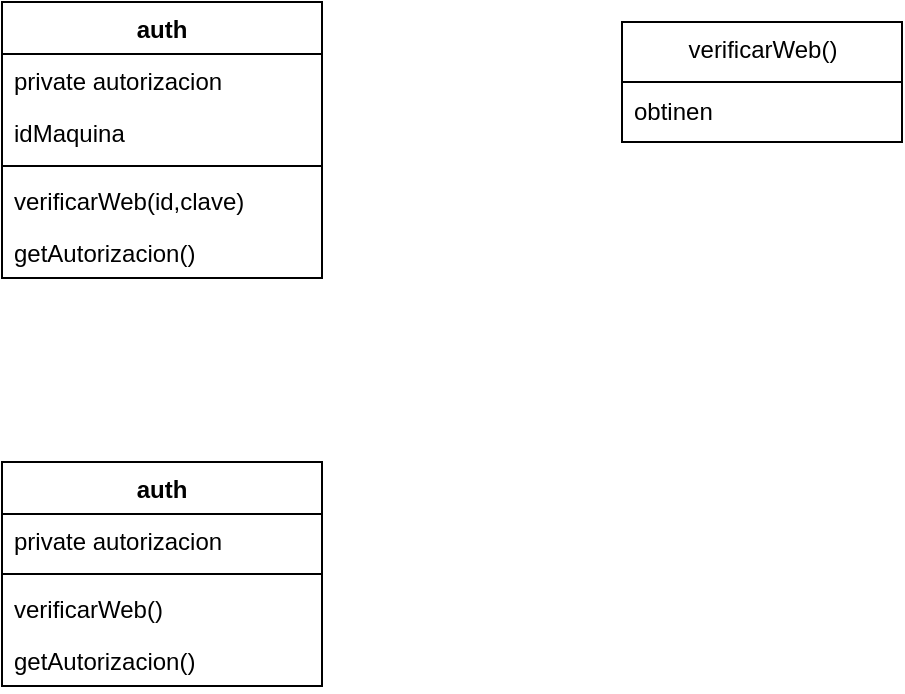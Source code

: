 <mxfile version="20.2.5" type="github">
  <diagram id="vsperZ4Ttz1OrkqgltMR" name="Página-1">
    <mxGraphModel dx="803" dy="503" grid="1" gridSize="10" guides="1" tooltips="1" connect="1" arrows="1" fold="1" page="1" pageScale="1" pageWidth="827" pageHeight="1169" math="0" shadow="0">
      <root>
        <mxCell id="0" />
        <mxCell id="1" parent="0" />
        <mxCell id="srg_16MalJZn4-QLaezM-6" value="auth" style="swimlane;fontStyle=1;align=center;verticalAlign=top;childLayout=stackLayout;horizontal=1;startSize=26;horizontalStack=0;resizeParent=1;resizeParentMax=0;resizeLast=0;collapsible=1;marginBottom=0;" vertex="1" parent="1">
          <mxGeometry x="40" y="60" width="160" height="138" as="geometry" />
        </mxCell>
        <mxCell id="srg_16MalJZn4-QLaezM-7" value="private autorizacion" style="text;strokeColor=none;fillColor=none;align=left;verticalAlign=top;spacingLeft=4;spacingRight=4;overflow=hidden;rotatable=0;points=[[0,0.5],[1,0.5]];portConstraint=eastwest;" vertex="1" parent="srg_16MalJZn4-QLaezM-6">
          <mxGeometry y="26" width="160" height="26" as="geometry" />
        </mxCell>
        <mxCell id="srg_16MalJZn4-QLaezM-19" value="idMaquina" style="text;strokeColor=none;fillColor=none;align=left;verticalAlign=top;spacingLeft=4;spacingRight=4;overflow=hidden;rotatable=0;points=[[0,0.5],[1,0.5]];portConstraint=eastwest;" vertex="1" parent="srg_16MalJZn4-QLaezM-6">
          <mxGeometry y="52" width="160" height="26" as="geometry" />
        </mxCell>
        <mxCell id="srg_16MalJZn4-QLaezM-8" value="" style="line;strokeWidth=1;fillColor=none;align=left;verticalAlign=middle;spacingTop=-1;spacingLeft=3;spacingRight=3;rotatable=0;labelPosition=right;points=[];portConstraint=eastwest;" vertex="1" parent="srg_16MalJZn4-QLaezM-6">
          <mxGeometry y="78" width="160" height="8" as="geometry" />
        </mxCell>
        <mxCell id="srg_16MalJZn4-QLaezM-9" value="verificarWeb(id,clave)" style="text;strokeColor=none;fillColor=none;align=left;verticalAlign=top;spacingLeft=4;spacingRight=4;overflow=hidden;rotatable=0;points=[[0,0.5],[1,0.5]];portConstraint=eastwest;" vertex="1" parent="srg_16MalJZn4-QLaezM-6">
          <mxGeometry y="86" width="160" height="26" as="geometry" />
        </mxCell>
        <mxCell id="srg_16MalJZn4-QLaezM-13" value="getAutorizacion()" style="text;strokeColor=none;fillColor=none;align=left;verticalAlign=top;spacingLeft=4;spacingRight=4;overflow=hidden;rotatable=0;points=[[0,0.5],[1,0.5]];portConstraint=eastwest;" vertex="1" parent="srg_16MalJZn4-QLaezM-6">
          <mxGeometry y="112" width="160" height="26" as="geometry" />
        </mxCell>
        <mxCell id="srg_16MalJZn4-QLaezM-14" value="auth" style="swimlane;fontStyle=1;align=center;verticalAlign=top;childLayout=stackLayout;horizontal=1;startSize=26;horizontalStack=0;resizeParent=1;resizeParentMax=0;resizeLast=0;collapsible=1;marginBottom=0;" vertex="1" parent="1">
          <mxGeometry x="40" y="290" width="160" height="112" as="geometry" />
        </mxCell>
        <mxCell id="srg_16MalJZn4-QLaezM-15" value="private autorizacion" style="text;strokeColor=none;fillColor=none;align=left;verticalAlign=top;spacingLeft=4;spacingRight=4;overflow=hidden;rotatable=0;points=[[0,0.5],[1,0.5]];portConstraint=eastwest;" vertex="1" parent="srg_16MalJZn4-QLaezM-14">
          <mxGeometry y="26" width="160" height="26" as="geometry" />
        </mxCell>
        <mxCell id="srg_16MalJZn4-QLaezM-16" value="" style="line;strokeWidth=1;fillColor=none;align=left;verticalAlign=middle;spacingTop=-1;spacingLeft=3;spacingRight=3;rotatable=0;labelPosition=right;points=[];portConstraint=eastwest;" vertex="1" parent="srg_16MalJZn4-QLaezM-14">
          <mxGeometry y="52" width="160" height="8" as="geometry" />
        </mxCell>
        <mxCell id="srg_16MalJZn4-QLaezM-17" value="verificarWeb()" style="text;strokeColor=none;fillColor=none;align=left;verticalAlign=top;spacingLeft=4;spacingRight=4;overflow=hidden;rotatable=0;points=[[0,0.5],[1,0.5]];portConstraint=eastwest;" vertex="1" parent="srg_16MalJZn4-QLaezM-14">
          <mxGeometry y="60" width="160" height="26" as="geometry" />
        </mxCell>
        <mxCell id="srg_16MalJZn4-QLaezM-18" value="getAutorizacion()" style="text;strokeColor=none;fillColor=none;align=left;verticalAlign=top;spacingLeft=4;spacingRight=4;overflow=hidden;rotatable=0;points=[[0,0.5],[1,0.5]];portConstraint=eastwest;" vertex="1" parent="srg_16MalJZn4-QLaezM-14">
          <mxGeometry y="86" width="160" height="26" as="geometry" />
        </mxCell>
        <mxCell id="srg_16MalJZn4-QLaezM-21" value="verificarWeb()" style="swimlane;fontStyle=0;align=center;verticalAlign=top;childLayout=stackLayout;horizontal=1;startSize=30;horizontalStack=0;resizeParent=1;resizeParentMax=0;resizeLast=0;collapsible=0;marginBottom=0;html=1;" vertex="1" parent="1">
          <mxGeometry x="350" y="70" width="140" height="60" as="geometry" />
        </mxCell>
        <mxCell id="srg_16MalJZn4-QLaezM-22" value="obtinen" style="text;html=1;strokeColor=none;fillColor=none;align=left;verticalAlign=middle;spacingLeft=4;spacingRight=4;overflow=hidden;rotatable=0;points=[[0,0.5],[1,0.5]];portConstraint=eastwest;" vertex="1" parent="srg_16MalJZn4-QLaezM-21">
          <mxGeometry y="30" width="140" height="30" as="geometry" />
        </mxCell>
      </root>
    </mxGraphModel>
  </diagram>
</mxfile>
